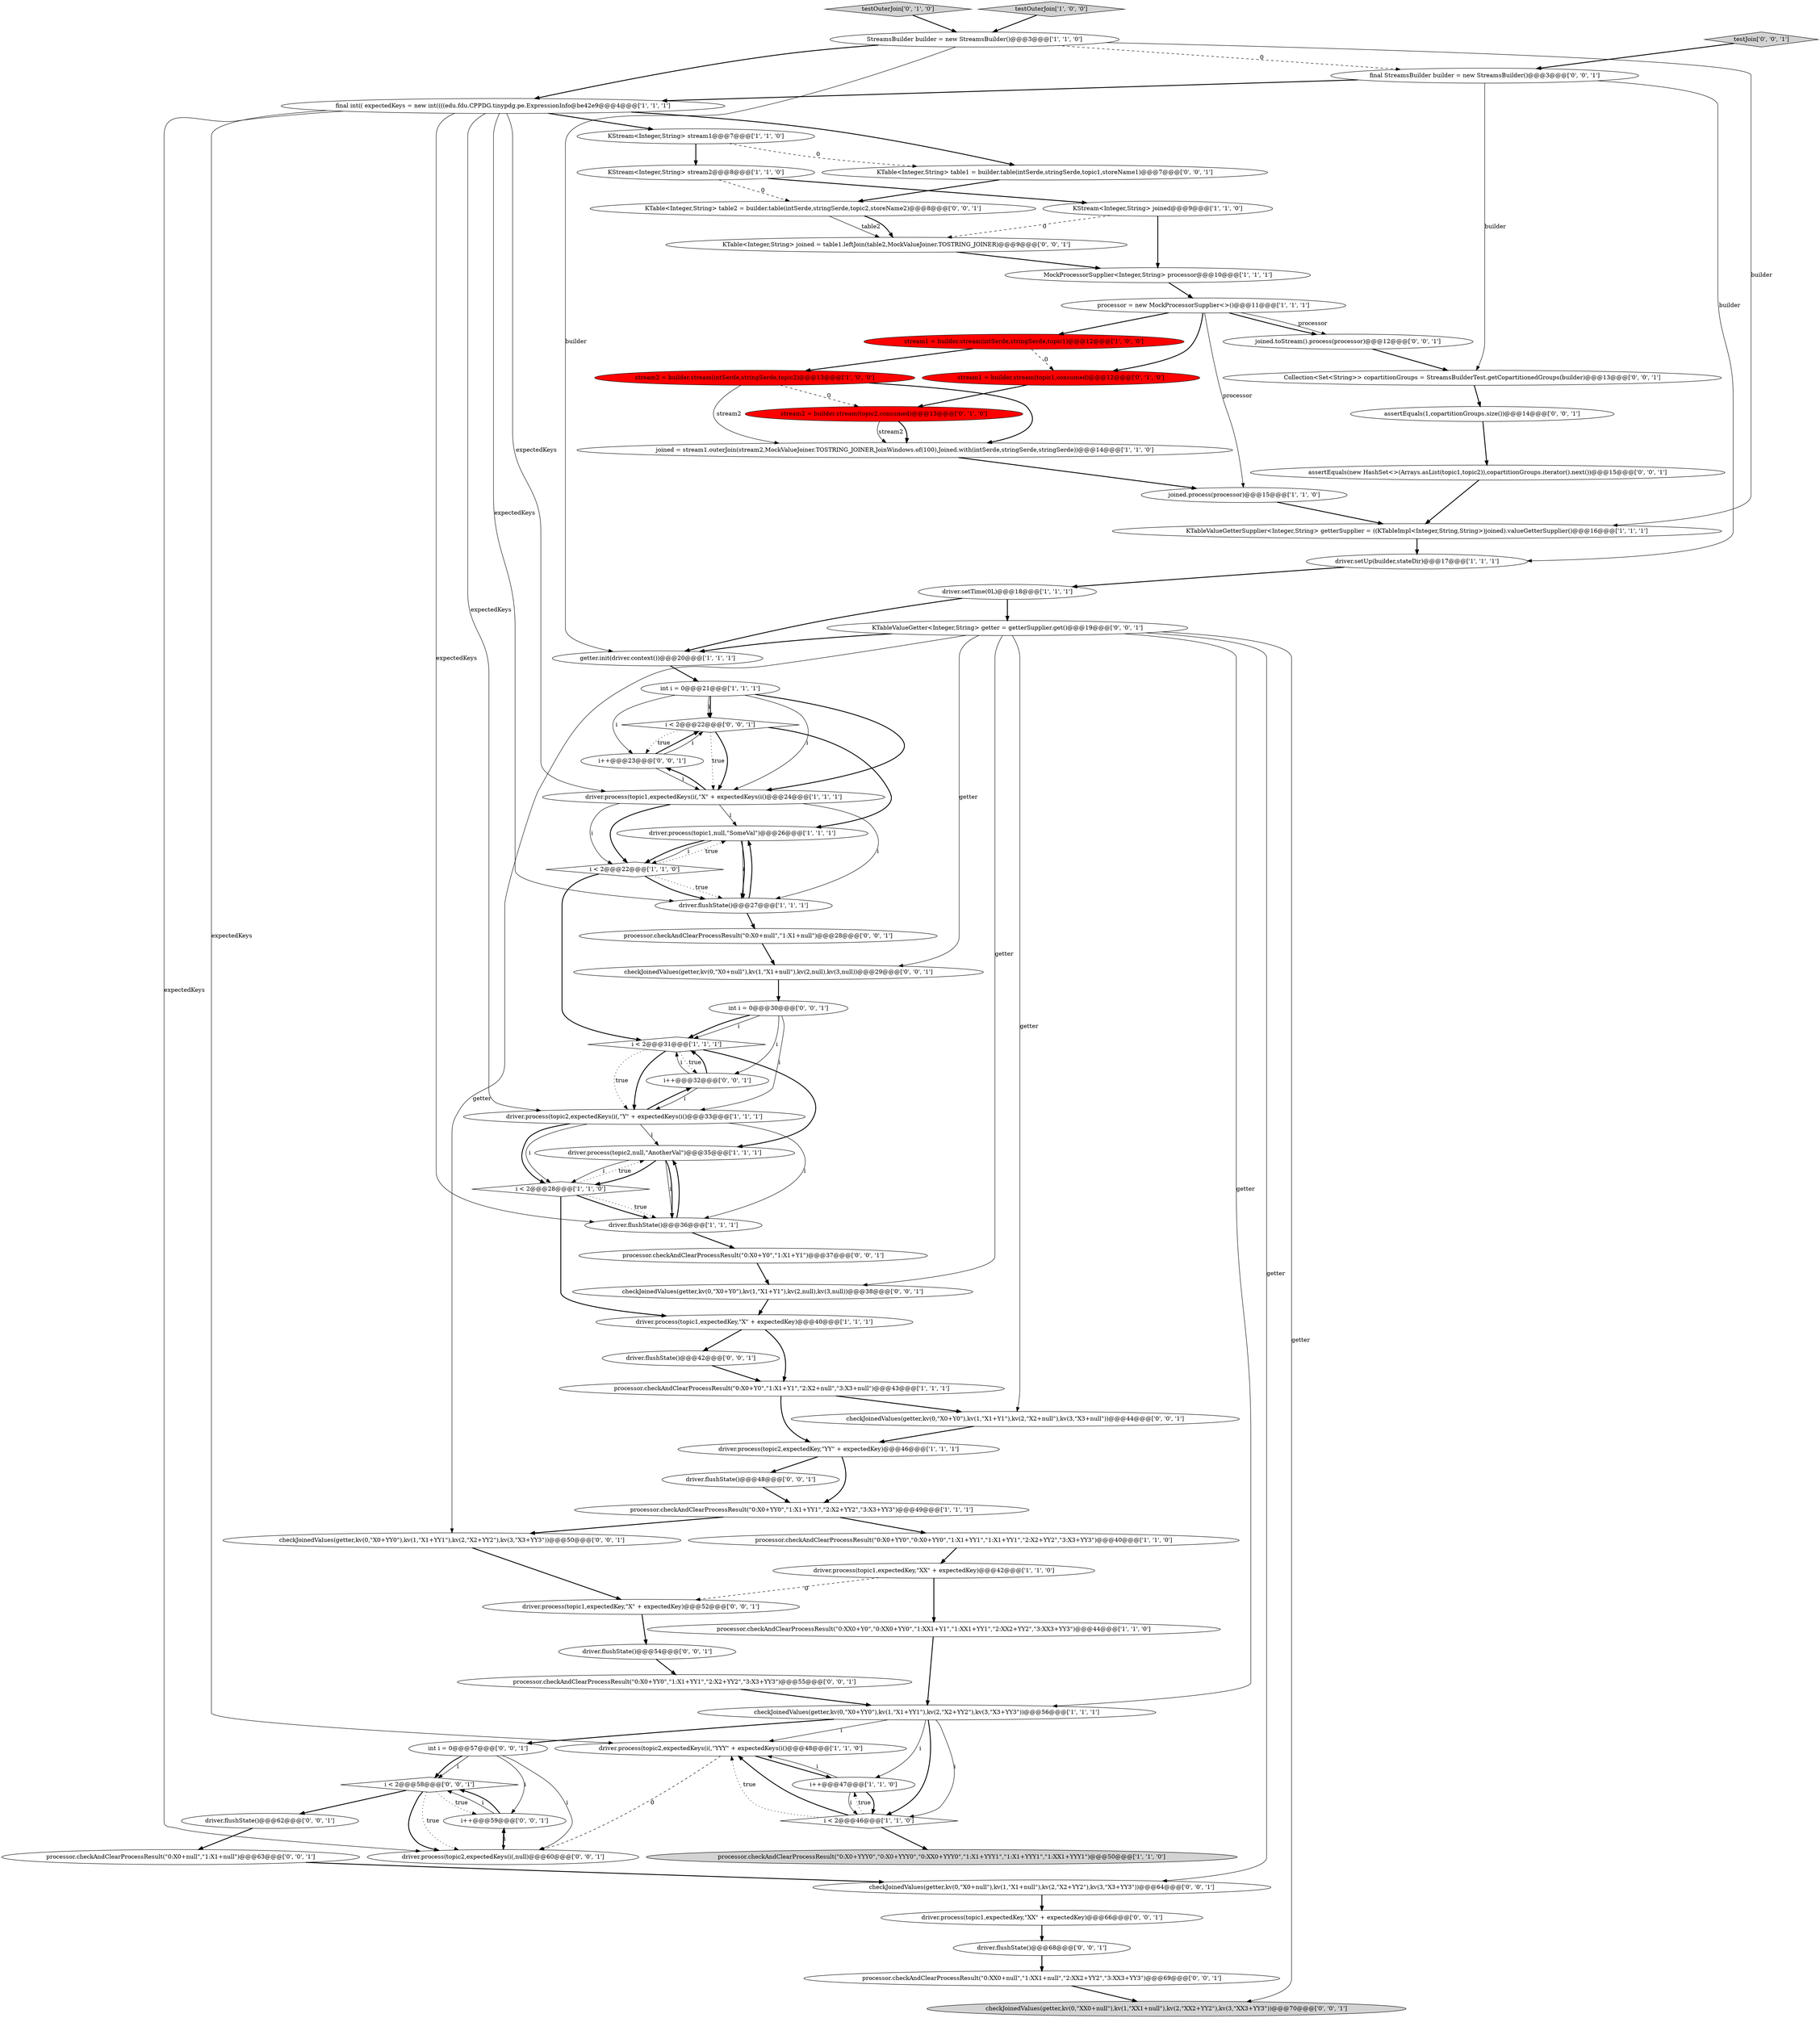 digraph {
52 [style = filled, label = "processor.checkAndClearProcessResult(\"0:X0+YY0\",\"1:X1+YY1\",\"2:X2+YY2\",\"3:X3+YY3\")@@@55@@@['0', '0', '1']", fillcolor = white, shape = ellipse image = "AAA0AAABBB3BBB"];
21 [style = filled, label = "driver.process(topic1,null,\"SomeVal\")@@@26@@@['1', '1', '1']", fillcolor = white, shape = ellipse image = "AAA0AAABBB1BBB"];
11 [style = filled, label = "getter.init(driver.context())@@@20@@@['1', '1', '1']", fillcolor = white, shape = ellipse image = "AAA0AAABBB1BBB"];
56 [style = filled, label = "driver.flushState()@@@42@@@['0', '0', '1']", fillcolor = white, shape = ellipse image = "AAA0AAABBB3BBB"];
65 [style = filled, label = "checkJoinedValues(getter,kv(0,\"X0+Y0\"),kv(1,\"X1+Y1\"),kv(2,\"X2+null\"),kv(3,\"X3+null\"))@@@44@@@['0', '0', '1']", fillcolor = white, shape = ellipse image = "AAA0AAABBB3BBB"];
1 [style = filled, label = "i < 2@@@31@@@['1', '1', '1']", fillcolor = white, shape = diamond image = "AAA0AAABBB1BBB"];
2 [style = filled, label = "stream1 = builder.stream(intSerde,stringSerde,topic1)@@@12@@@['1', '0', '0']", fillcolor = red, shape = ellipse image = "AAA1AAABBB1BBB"];
19 [style = filled, label = "driver.process(topic1,expectedKey,\"XX\" + expectedKey)@@@42@@@['1', '1', '0']", fillcolor = white, shape = ellipse image = "AAA0AAABBB1BBB"];
41 [style = filled, label = "i < 2@@@22@@@['0', '0', '1']", fillcolor = white, shape = diamond image = "AAA0AAABBB3BBB"];
48 [style = filled, label = "checkJoinedValues(getter,kv(0,\"X0+YY0\"),kv(1,\"X1+YY1\"),kv(2,\"X2+YY2\"),kv(3,\"X3+YY3\"))@@@50@@@['0', '0', '1']", fillcolor = white, shape = ellipse image = "AAA0AAABBB3BBB"];
60 [style = filled, label = "driver.flushState()@@@54@@@['0', '0', '1']", fillcolor = white, shape = ellipse image = "AAA0AAABBB3BBB"];
16 [style = filled, label = "stream2 = builder.stream(intSerde,stringSerde,topic2)@@@13@@@['1', '0', '0']", fillcolor = red, shape = ellipse image = "AAA1AAABBB1BBB"];
62 [style = filled, label = "checkJoinedValues(getter,kv(0,\"XX0+null\"),kv(1,\"XX1+null\"),kv(2,\"XX2+YY2\"),kv(3,\"XX3+YY3\"))@@@70@@@['0', '0', '1']", fillcolor = lightgray, shape = ellipse image = "AAA0AAABBB3BBB"];
71 [style = filled, label = "int i = 0@@@57@@@['0', '0', '1']", fillcolor = white, shape = ellipse image = "AAA0AAABBB3BBB"];
36 [style = filled, label = "joined.process(processor)@@@15@@@['1', '1', '0']", fillcolor = white, shape = ellipse image = "AAA0AAABBB1BBB"];
29 [style = filled, label = "KStream<Integer,String> stream1@@@7@@@['1', '1', '0']", fillcolor = white, shape = ellipse image = "AAA0AAABBB1BBB"];
57 [style = filled, label = "processor.checkAndClearProcessResult(\"0:X0+Y0\",\"1:X1+Y1\")@@@37@@@['0', '0', '1']", fillcolor = white, shape = ellipse image = "AAA0AAABBB3BBB"];
53 [style = filled, label = "KTable<Integer,String> table1 = builder.table(intSerde,stringSerde,topic1,storeName1)@@@7@@@['0', '0', '1']", fillcolor = white, shape = ellipse image = "AAA0AAABBB3BBB"];
76 [style = filled, label = "i < 2@@@58@@@['0', '0', '1']", fillcolor = white, shape = diamond image = "AAA0AAABBB3BBB"];
23 [style = filled, label = "i < 2@@@22@@@['1', '1', '0']", fillcolor = white, shape = diamond image = "AAA0AAABBB1BBB"];
74 [style = filled, label = "i++@@@23@@@['0', '0', '1']", fillcolor = white, shape = ellipse image = "AAA0AAABBB3BBB"];
7 [style = filled, label = "processor.checkAndClearProcessResult(\"0:X0+YYY0\",\"0:X0+YYY0\",\"0:XX0+YYY0\",\"1:X1+YYY1\",\"1:X1+YYY1\",\"1:XX1+YYY1\")@@@50@@@['1', '1', '0']", fillcolor = lightgray, shape = ellipse image = "AAA0AAABBB1BBB"];
68 [style = filled, label = "testJoin['0', '0', '1']", fillcolor = lightgray, shape = diamond image = "AAA0AAABBB3BBB"];
47 [style = filled, label = "i++@@@59@@@['0', '0', '1']", fillcolor = white, shape = ellipse image = "AAA0AAABBB3BBB"];
0 [style = filled, label = "KTableValueGetterSupplier<Integer,String> getterSupplier = ((KTableImpl<Integer,String,String>)joined).valueGetterSupplier()@@@16@@@['1', '1', '1']", fillcolor = white, shape = ellipse image = "AAA0AAABBB1BBB"];
20 [style = filled, label = "joined = stream1.outerJoin(stream2,MockValueJoiner.TOSTRING_JOINER,JoinWindows.of(100),Joined.with(intSerde,stringSerde,stringSerde))@@@14@@@['1', '1', '0']", fillcolor = white, shape = ellipse image = "AAA0AAABBB1BBB"];
40 [style = filled, label = "stream1 = builder.stream(topic1,consumed)@@@12@@@['0', '1', '0']", fillcolor = red, shape = ellipse image = "AAA1AAABBB2BBB"];
4 [style = filled, label = "processor.checkAndClearProcessResult(\"0:X0+YY0\",\"0:X0+YY0\",\"1:X1+YY1\",\"1:X1+YY1\",\"2:X2+YY2\",\"3:X3+YY3\")@@@40@@@['1', '1', '0']", fillcolor = white, shape = ellipse image = "AAA0AAABBB1BBB"];
5 [style = filled, label = "driver.process(topic2,expectedKeys(i(,\"YYY\" + expectedKeys(i()@@@48@@@['1', '1', '0']", fillcolor = white, shape = ellipse image = "AAA0AAABBB1BBB"];
35 [style = filled, label = "driver.setTime(0L)@@@18@@@['1', '1', '1']", fillcolor = white, shape = ellipse image = "AAA0AAABBB1BBB"];
39 [style = filled, label = "testOuterJoin['0', '1', '0']", fillcolor = lightgray, shape = diamond image = "AAA0AAABBB2BBB"];
54 [style = filled, label = "checkJoinedValues(getter,kv(0,\"X0+Y0\"),kv(1,\"X1+Y1\"),kv(2,null),kv(3,null))@@@38@@@['0', '0', '1']", fillcolor = white, shape = ellipse image = "AAA0AAABBB3BBB"];
72 [style = filled, label = "assertEquals(new HashSet<>(Arrays.asList(topic1,topic2)),copartitionGroups.iterator().next())@@@15@@@['0', '0', '1']", fillcolor = white, shape = ellipse image = "AAA0AAABBB3BBB"];
34 [style = filled, label = "driver.process(topic2,null,\"AnotherVal\")@@@35@@@['1', '1', '1']", fillcolor = white, shape = ellipse image = "AAA0AAABBB1BBB"];
31 [style = filled, label = "driver.setUp(builder,stateDir)@@@17@@@['1', '1', '1']", fillcolor = white, shape = ellipse image = "AAA0AAABBB1BBB"];
6 [style = filled, label = "processor = new MockProcessorSupplier<>()@@@11@@@['1', '1', '1']", fillcolor = white, shape = ellipse image = "AAA0AAABBB1BBB"];
22 [style = filled, label = "final int(( expectedKeys = new int((((edu.fdu.CPPDG.tinypdg.pe.ExpressionInfo@be42e9@@@4@@@['1', '1', '1']", fillcolor = white, shape = ellipse image = "AAA0AAABBB1BBB"];
37 [style = filled, label = "int i = 0@@@21@@@['1', '1', '1']", fillcolor = white, shape = ellipse image = "AAA0AAABBB1BBB"];
67 [style = filled, label = "checkJoinedValues(getter,kv(0,\"X0+null\"),kv(1,\"X1+null\"),kv(2,\"X2+YY2\"),kv(3,\"X3+YY3\"))@@@64@@@['0', '0', '1']", fillcolor = white, shape = ellipse image = "AAA0AAABBB3BBB"];
10 [style = filled, label = "i < 2@@@28@@@['1', '1', '0']", fillcolor = white, shape = diamond image = "AAA0AAABBB1BBB"];
73 [style = filled, label = "driver.flushState()@@@68@@@['0', '0', '1']", fillcolor = white, shape = ellipse image = "AAA0AAABBB3BBB"];
55 [style = filled, label = "processor.checkAndClearProcessResult(\"0:X0+null\",\"1:X1+null\")@@@28@@@['0', '0', '1']", fillcolor = white, shape = ellipse image = "AAA0AAABBB3BBB"];
9 [style = filled, label = "i++@@@47@@@['1', '1', '0']", fillcolor = white, shape = ellipse image = "AAA0AAABBB1BBB"];
43 [style = filled, label = "checkJoinedValues(getter,kv(0,\"X0+null\"),kv(1,\"X1+null\"),kv(2,null),kv(3,null))@@@29@@@['0', '0', '1']", fillcolor = white, shape = ellipse image = "AAA0AAABBB3BBB"];
28 [style = filled, label = "checkJoinedValues(getter,kv(0,\"X0+YY0\"),kv(1,\"X1+YY1\"),kv(2,\"X2+YY2\"),kv(3,\"X3+YY3\"))@@@56@@@['1', '1', '1']", fillcolor = white, shape = ellipse image = "AAA0AAABBB1BBB"];
50 [style = filled, label = "final StreamsBuilder builder = new StreamsBuilder()@@@3@@@['0', '0', '1']", fillcolor = white, shape = ellipse image = "AAA0AAABBB3BBB"];
45 [style = filled, label = "KTable<Integer,String> table2 = builder.table(intSerde,stringSerde,topic2,storeName2)@@@8@@@['0', '0', '1']", fillcolor = white, shape = ellipse image = "AAA0AAABBB3BBB"];
12 [style = filled, label = "driver.flushState()@@@36@@@['1', '1', '1']", fillcolor = white, shape = ellipse image = "AAA0AAABBB1BBB"];
30 [style = filled, label = "MockProcessorSupplier<Integer,String> processor@@@10@@@['1', '1', '1']", fillcolor = white, shape = ellipse image = "AAA0AAABBB1BBB"];
61 [style = filled, label = "driver.process(topic1,expectedKey,\"XX\" + expectedKey)@@@66@@@['0', '0', '1']", fillcolor = white, shape = ellipse image = "AAA0AAABBB3BBB"];
33 [style = filled, label = "KStream<Integer,String> joined@@@9@@@['1', '1', '0']", fillcolor = white, shape = ellipse image = "AAA0AAABBB1BBB"];
69 [style = filled, label = "KTableValueGetter<Integer,String> getter = getterSupplier.get()@@@19@@@['0', '0', '1']", fillcolor = white, shape = ellipse image = "AAA0AAABBB3BBB"];
42 [style = filled, label = "int i = 0@@@30@@@['0', '0', '1']", fillcolor = white, shape = ellipse image = "AAA0AAABBB3BBB"];
51 [style = filled, label = "driver.flushState()@@@62@@@['0', '0', '1']", fillcolor = white, shape = ellipse image = "AAA0AAABBB3BBB"];
38 [style = filled, label = "stream2 = builder.stream(topic2,consumed)@@@13@@@['0', '1', '0']", fillcolor = red, shape = ellipse image = "AAA1AAABBB2BBB"];
66 [style = filled, label = "processor.checkAndClearProcessResult(\"0:X0+null\",\"1:X1+null\")@@@63@@@['0', '0', '1']", fillcolor = white, shape = ellipse image = "AAA0AAABBB3BBB"];
26 [style = filled, label = "processor.checkAndClearProcessResult(\"0:X0+YY0\",\"1:X1+YY1\",\"2:X2+YY2\",\"3:X3+YY3\")@@@49@@@['1', '1', '1']", fillcolor = white, shape = ellipse image = "AAA0AAABBB1BBB"];
32 [style = filled, label = "KStream<Integer,String> stream2@@@8@@@['1', '1', '0']", fillcolor = white, shape = ellipse image = "AAA0AAABBB1BBB"];
49 [style = filled, label = "processor.checkAndClearProcessResult(\"0:XX0+null\",\"1:XX1+null\",\"2:XX2+YY2\",\"3:XX3+YY3\")@@@69@@@['0', '0', '1']", fillcolor = white, shape = ellipse image = "AAA0AAABBB3BBB"];
17 [style = filled, label = "i < 2@@@46@@@['1', '1', '0']", fillcolor = white, shape = diamond image = "AAA0AAABBB1BBB"];
70 [style = filled, label = "joined.toStream().process(processor)@@@12@@@['0', '0', '1']", fillcolor = white, shape = ellipse image = "AAA0AAABBB3BBB"];
64 [style = filled, label = "i++@@@32@@@['0', '0', '1']", fillcolor = white, shape = ellipse image = "AAA0AAABBB3BBB"];
15 [style = filled, label = "testOuterJoin['1', '0', '0']", fillcolor = lightgray, shape = diamond image = "AAA0AAABBB1BBB"];
75 [style = filled, label = "driver.process(topic2,expectedKeys(i(,null)@@@60@@@['0', '0', '1']", fillcolor = white, shape = ellipse image = "AAA0AAABBB3BBB"];
24 [style = filled, label = "StreamsBuilder builder = new StreamsBuilder()@@@3@@@['1', '1', '0']", fillcolor = white, shape = ellipse image = "AAA0AAABBB1BBB"];
3 [style = filled, label = "driver.process(topic2,expectedKey,\"YY\" + expectedKey)@@@46@@@['1', '1', '1']", fillcolor = white, shape = ellipse image = "AAA0AAABBB1BBB"];
8 [style = filled, label = "driver.process(topic1,expectedKey,\"X\" + expectedKey)@@@40@@@['1', '1', '1']", fillcolor = white, shape = ellipse image = "AAA0AAABBB1BBB"];
27 [style = filled, label = "processor.checkAndClearProcessResult(\"0:XX0+Y0\",\"0:XX0+YY0\",\"1:XX1+Y1\",\"1:XX1+YY1\",\"2:XX2+YY2\",\"3:XX3+YY3\")@@@44@@@['1', '1', '0']", fillcolor = white, shape = ellipse image = "AAA0AAABBB1BBB"];
59 [style = filled, label = "assertEquals(1,copartitionGroups.size())@@@14@@@['0', '0', '1']", fillcolor = white, shape = ellipse image = "AAA0AAABBB3BBB"];
25 [style = filled, label = "driver.process(topic1,expectedKeys(i(,\"X\" + expectedKeys(i()@@@24@@@['1', '1', '1']", fillcolor = white, shape = ellipse image = "AAA0AAABBB1BBB"];
44 [style = filled, label = "KTable<Integer,String> joined = table1.leftJoin(table2,MockValueJoiner.TOSTRING_JOINER)@@@9@@@['0', '0', '1']", fillcolor = white, shape = ellipse image = "AAA0AAABBB3BBB"];
63 [style = filled, label = "driver.process(topic1,expectedKey,\"X\" + expectedKey)@@@52@@@['0', '0', '1']", fillcolor = white, shape = ellipse image = "AAA0AAABBB3BBB"];
18 [style = filled, label = "driver.process(topic2,expectedKeys(i(,\"Y\" + expectedKeys(i()@@@33@@@['1', '1', '1']", fillcolor = white, shape = ellipse image = "AAA0AAABBB1BBB"];
13 [style = filled, label = "processor.checkAndClearProcessResult(\"0:X0+Y0\",\"1:X1+Y1\",\"2:X2+null\",\"3:X3+null\")@@@43@@@['1', '1', '1']", fillcolor = white, shape = ellipse image = "AAA0AAABBB1BBB"];
58 [style = filled, label = "driver.flushState()@@@48@@@['0', '0', '1']", fillcolor = white, shape = ellipse image = "AAA0AAABBB3BBB"];
14 [style = filled, label = "driver.flushState()@@@27@@@['1', '1', '1']", fillcolor = white, shape = ellipse image = "AAA0AAABBB1BBB"];
46 [style = filled, label = "Collection<Set<String>> copartitionGroups = StreamsBuilderTest.getCopartitionedGroups(builder)@@@13@@@['0', '0', '1']", fillcolor = white, shape = ellipse image = "AAA0AAABBB3BBB"];
47->76 [style = solid, label="i"];
72->0 [style = bold, label=""];
6->70 [style = bold, label=""];
76->51 [style = bold, label=""];
5->9 [style = bold, label=""];
50->22 [style = bold, label=""];
18->64 [style = bold, label=""];
18->10 [style = solid, label="i"];
68->50 [style = bold, label=""];
27->28 [style = bold, label=""];
10->34 [style = dotted, label="true"];
43->42 [style = bold, label=""];
39->24 [style = bold, label=""];
30->6 [style = bold, label=""];
40->38 [style = bold, label=""];
69->67 [style = solid, label="getter"];
37->25 [style = solid, label="i"];
1->64 [style = dotted, label="true"];
52->28 [style = bold, label=""];
71->76 [style = solid, label="i"];
50->31 [style = solid, label="builder"];
47->76 [style = bold, label=""];
36->0 [style = bold, label=""];
31->35 [style = bold, label=""];
10->8 [style = bold, label=""];
64->18 [style = solid, label="i"];
10->12 [style = bold, label=""];
75->47 [style = bold, label=""];
37->74 [style = solid, label="i"];
42->1 [style = bold, label=""];
17->5 [style = dotted, label="true"];
69->65 [style = solid, label="getter"];
64->1 [style = bold, label=""];
46->59 [style = bold, label=""];
76->75 [style = bold, label=""];
42->1 [style = solid, label="i"];
6->70 [style = solid, label="processor"];
2->16 [style = bold, label=""];
57->54 [style = bold, label=""];
17->5 [style = bold, label=""];
28->17 [style = solid, label="i"];
74->41 [style = bold, label=""];
33->44 [style = dashed, label="0"];
64->1 [style = solid, label="i"];
66->67 [style = bold, label=""];
41->21 [style = bold, label=""];
50->46 [style = solid, label="builder"];
76->47 [style = dotted, label="true"];
4->19 [style = bold, label=""];
23->21 [style = dotted, label="true"];
47->75 [style = solid, label="i"];
11->37 [style = bold, label=""];
9->17 [style = bold, label=""];
45->44 [style = solid, label="table2"];
49->62 [style = bold, label=""];
76->75 [style = dotted, label="true"];
26->4 [style = bold, label=""];
67->61 [style = bold, label=""];
25->14 [style = solid, label="i"];
6->2 [style = bold, label=""];
23->14 [style = bold, label=""];
1->18 [style = dotted, label="true"];
42->18 [style = solid, label="i"];
23->14 [style = dotted, label="true"];
69->28 [style = solid, label="getter"];
71->75 [style = solid, label="i"];
69->54 [style = solid, label="getter"];
24->0 [style = solid, label="builder"];
29->32 [style = bold, label=""];
56->13 [style = bold, label=""];
22->18 [style = solid, label="expectedKeys"];
24->50 [style = dashed, label="0"];
33->30 [style = bold, label=""];
69->62 [style = solid, label="getter"];
3->58 [style = bold, label=""];
16->20 [style = bold, label=""];
26->48 [style = bold, label=""];
25->23 [style = solid, label="i"];
14->21 [style = bold, label=""];
0->31 [style = bold, label=""];
21->23 [style = bold, label=""];
44->30 [style = bold, label=""];
25->21 [style = solid, label="i"];
38->20 [style = bold, label=""];
9->5 [style = solid, label="i"];
73->49 [style = bold, label=""];
22->5 [style = solid, label="expectedKeys"];
37->41 [style = bold, label=""];
37->25 [style = bold, label=""];
41->25 [style = dotted, label="true"];
22->29 [style = bold, label=""];
3->26 [style = bold, label=""];
59->72 [style = bold, label=""];
34->12 [style = solid, label="i"];
70->46 [style = bold, label=""];
69->11 [style = bold, label=""];
22->75 [style = solid, label="expectedKeys"];
45->44 [style = bold, label=""];
32->33 [style = bold, label=""];
71->76 [style = bold, label=""];
54->8 [style = bold, label=""];
32->45 [style = dashed, label="0"];
69->48 [style = solid, label="getter"];
1->34 [style = bold, label=""];
63->60 [style = bold, label=""];
18->10 [style = bold, label=""];
71->47 [style = solid, label="i"];
21->14 [style = solid, label="i"];
16->20 [style = solid, label="stream2"];
28->17 [style = bold, label=""];
55->43 [style = bold, label=""];
42->64 [style = solid, label="i"];
38->20 [style = solid, label="stream2"];
58->26 [style = bold, label=""];
60->52 [style = bold, label=""];
74->41 [style = solid, label="i"];
29->53 [style = dashed, label="0"];
20->36 [style = bold, label=""];
8->13 [style = bold, label=""];
21->14 [style = bold, label=""];
13->65 [style = bold, label=""];
18->12 [style = solid, label="i"];
8->56 [style = bold, label=""];
16->38 [style = dashed, label="0"];
65->3 [style = bold, label=""];
10->12 [style = dotted, label="true"];
24->11 [style = solid, label="builder"];
37->41 [style = solid, label="i"];
25->23 [style = bold, label=""];
74->25 [style = solid, label="i"];
12->57 [style = bold, label=""];
9->17 [style = solid, label="i"];
6->36 [style = solid, label="processor"];
19->63 [style = dashed, label="0"];
1->18 [style = bold, label=""];
12->34 [style = bold, label=""];
34->12 [style = bold, label=""];
24->22 [style = bold, label=""];
34->10 [style = bold, label=""];
28->9 [style = solid, label="i"];
22->25 [style = solid, label="expectedKeys"];
25->74 [style = bold, label=""];
18->34 [style = solid, label="i"];
5->75 [style = dashed, label="0"];
17->7 [style = bold, label=""];
22->14 [style = solid, label="expectedKeys"];
22->53 [style = bold, label=""];
22->12 [style = solid, label="expectedKeys"];
34->10 [style = solid, label="i"];
13->3 [style = bold, label=""];
69->43 [style = solid, label="getter"];
6->40 [style = bold, label=""];
19->27 [style = bold, label=""];
15->24 [style = bold, label=""];
28->71 [style = bold, label=""];
17->9 [style = dotted, label="true"];
61->73 [style = bold, label=""];
23->1 [style = bold, label=""];
48->63 [style = bold, label=""];
35->69 [style = bold, label=""];
14->55 [style = bold, label=""];
41->25 [style = bold, label=""];
2->40 [style = dashed, label="0"];
41->74 [style = dotted, label="true"];
21->23 [style = solid, label="i"];
53->45 [style = bold, label=""];
51->66 [style = bold, label=""];
35->11 [style = bold, label=""];
28->5 [style = solid, label="i"];
}
